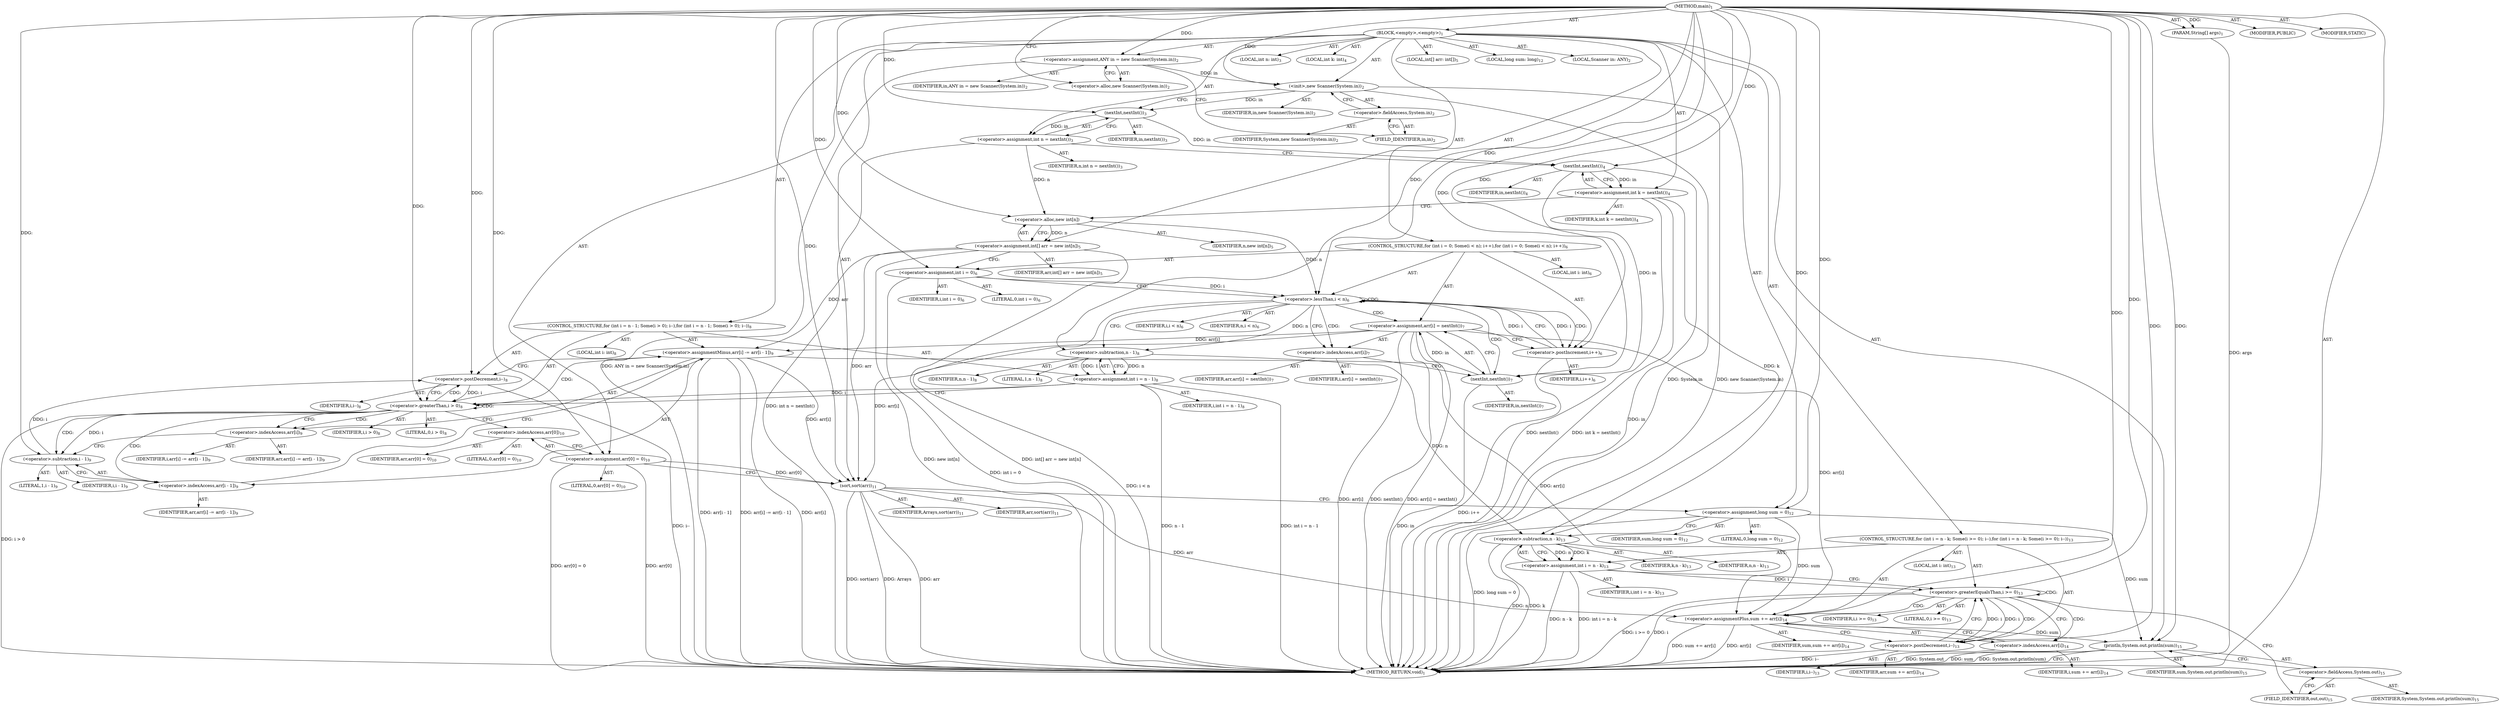 digraph "main" {  
"19" [label = <(METHOD,main)<SUB>1</SUB>> ]
"20" [label = <(PARAM,String[] args)<SUB>1</SUB>> ]
"21" [label = <(BLOCK,&lt;empty&gt;,&lt;empty&gt;)<SUB>1</SUB>> ]
"4" [label = <(LOCAL,Scanner in: ANY)<SUB>2</SUB>> ]
"22" [label = <(&lt;operator&gt;.assignment,ANY in = new Scanner(System.in))<SUB>2</SUB>> ]
"23" [label = <(IDENTIFIER,in,ANY in = new Scanner(System.in))<SUB>2</SUB>> ]
"24" [label = <(&lt;operator&gt;.alloc,new Scanner(System.in))<SUB>2</SUB>> ]
"25" [label = <(&lt;init&gt;,new Scanner(System.in))<SUB>2</SUB>> ]
"3" [label = <(IDENTIFIER,in,new Scanner(System.in))<SUB>2</SUB>> ]
"26" [label = <(&lt;operator&gt;.fieldAccess,System.in)<SUB>2</SUB>> ]
"27" [label = <(IDENTIFIER,System,new Scanner(System.in))<SUB>2</SUB>> ]
"28" [label = <(FIELD_IDENTIFIER,in,in)<SUB>2</SUB>> ]
"29" [label = <(LOCAL,int n: int)<SUB>3</SUB>> ]
"30" [label = <(&lt;operator&gt;.assignment,int n = nextInt())<SUB>3</SUB>> ]
"31" [label = <(IDENTIFIER,n,int n = nextInt())<SUB>3</SUB>> ]
"32" [label = <(nextInt,nextInt())<SUB>3</SUB>> ]
"33" [label = <(IDENTIFIER,in,nextInt())<SUB>3</SUB>> ]
"34" [label = <(LOCAL,int k: int)<SUB>4</SUB>> ]
"35" [label = <(&lt;operator&gt;.assignment,int k = nextInt())<SUB>4</SUB>> ]
"36" [label = <(IDENTIFIER,k,int k = nextInt())<SUB>4</SUB>> ]
"37" [label = <(nextInt,nextInt())<SUB>4</SUB>> ]
"38" [label = <(IDENTIFIER,in,nextInt())<SUB>4</SUB>> ]
"39" [label = <(LOCAL,int[] arr: int[])<SUB>5</SUB>> ]
"40" [label = <(&lt;operator&gt;.assignment,int[] arr = new int[n])<SUB>5</SUB>> ]
"41" [label = <(IDENTIFIER,arr,int[] arr = new int[n])<SUB>5</SUB>> ]
"42" [label = <(&lt;operator&gt;.alloc,new int[n])> ]
"43" [label = <(IDENTIFIER,n,new int[n])<SUB>5</SUB>> ]
"44" [label = <(CONTROL_STRUCTURE,for (int i = 0; Some(i &lt; n); i++),for (int i = 0; Some(i &lt; n); i++))<SUB>6</SUB>> ]
"45" [label = <(LOCAL,int i: int)<SUB>6</SUB>> ]
"46" [label = <(&lt;operator&gt;.assignment,int i = 0)<SUB>6</SUB>> ]
"47" [label = <(IDENTIFIER,i,int i = 0)<SUB>6</SUB>> ]
"48" [label = <(LITERAL,0,int i = 0)<SUB>6</SUB>> ]
"49" [label = <(&lt;operator&gt;.lessThan,i &lt; n)<SUB>6</SUB>> ]
"50" [label = <(IDENTIFIER,i,i &lt; n)<SUB>6</SUB>> ]
"51" [label = <(IDENTIFIER,n,i &lt; n)<SUB>6</SUB>> ]
"52" [label = <(&lt;operator&gt;.postIncrement,i++)<SUB>6</SUB>> ]
"53" [label = <(IDENTIFIER,i,i++)<SUB>6</SUB>> ]
"54" [label = <(&lt;operator&gt;.assignment,arr[i] = nextInt())<SUB>7</SUB>> ]
"55" [label = <(&lt;operator&gt;.indexAccess,arr[i])<SUB>7</SUB>> ]
"56" [label = <(IDENTIFIER,arr,arr[i] = nextInt())<SUB>7</SUB>> ]
"57" [label = <(IDENTIFIER,i,arr[i] = nextInt())<SUB>7</SUB>> ]
"58" [label = <(nextInt,nextInt())<SUB>7</SUB>> ]
"59" [label = <(IDENTIFIER,in,nextInt())<SUB>7</SUB>> ]
"60" [label = <(CONTROL_STRUCTURE,for (int i = n - 1; Some(i &gt; 0); i--),for (int i = n - 1; Some(i &gt; 0); i--))<SUB>8</SUB>> ]
"61" [label = <(LOCAL,int i: int)<SUB>8</SUB>> ]
"62" [label = <(&lt;operator&gt;.assignment,int i = n - 1)<SUB>8</SUB>> ]
"63" [label = <(IDENTIFIER,i,int i = n - 1)<SUB>8</SUB>> ]
"64" [label = <(&lt;operator&gt;.subtraction,n - 1)<SUB>8</SUB>> ]
"65" [label = <(IDENTIFIER,n,n - 1)<SUB>8</SUB>> ]
"66" [label = <(LITERAL,1,n - 1)<SUB>8</SUB>> ]
"67" [label = <(&lt;operator&gt;.greaterThan,i &gt; 0)<SUB>8</SUB>> ]
"68" [label = <(IDENTIFIER,i,i &gt; 0)<SUB>8</SUB>> ]
"69" [label = <(LITERAL,0,i &gt; 0)<SUB>8</SUB>> ]
"70" [label = <(&lt;operator&gt;.postDecrement,i--)<SUB>8</SUB>> ]
"71" [label = <(IDENTIFIER,i,i--)<SUB>8</SUB>> ]
"72" [label = <(&lt;operator&gt;.assignmentMinus,arr[i] -= arr[i - 1])<SUB>9</SUB>> ]
"73" [label = <(&lt;operator&gt;.indexAccess,arr[i])<SUB>9</SUB>> ]
"74" [label = <(IDENTIFIER,arr,arr[i] -= arr[i - 1])<SUB>9</SUB>> ]
"75" [label = <(IDENTIFIER,i,arr[i] -= arr[i - 1])<SUB>9</SUB>> ]
"76" [label = <(&lt;operator&gt;.indexAccess,arr[i - 1])<SUB>9</SUB>> ]
"77" [label = <(IDENTIFIER,arr,arr[i] -= arr[i - 1])<SUB>9</SUB>> ]
"78" [label = <(&lt;operator&gt;.subtraction,i - 1)<SUB>9</SUB>> ]
"79" [label = <(IDENTIFIER,i,i - 1)<SUB>9</SUB>> ]
"80" [label = <(LITERAL,1,i - 1)<SUB>9</SUB>> ]
"81" [label = <(&lt;operator&gt;.assignment,arr[0] = 0)<SUB>10</SUB>> ]
"82" [label = <(&lt;operator&gt;.indexAccess,arr[0])<SUB>10</SUB>> ]
"83" [label = <(IDENTIFIER,arr,arr[0] = 0)<SUB>10</SUB>> ]
"84" [label = <(LITERAL,0,arr[0] = 0)<SUB>10</SUB>> ]
"85" [label = <(LITERAL,0,arr[0] = 0)<SUB>10</SUB>> ]
"86" [label = <(sort,sort(arr))<SUB>11</SUB>> ]
"87" [label = <(IDENTIFIER,Arrays,sort(arr))<SUB>11</SUB>> ]
"88" [label = <(IDENTIFIER,arr,sort(arr))<SUB>11</SUB>> ]
"89" [label = <(LOCAL,long sum: long)<SUB>12</SUB>> ]
"90" [label = <(&lt;operator&gt;.assignment,long sum = 0)<SUB>12</SUB>> ]
"91" [label = <(IDENTIFIER,sum,long sum = 0)<SUB>12</SUB>> ]
"92" [label = <(LITERAL,0,long sum = 0)<SUB>12</SUB>> ]
"93" [label = <(CONTROL_STRUCTURE,for (int i = n - k; Some(i &gt;= 0); i--),for (int i = n - k; Some(i &gt;= 0); i--))<SUB>13</SUB>> ]
"94" [label = <(LOCAL,int i: int)<SUB>13</SUB>> ]
"95" [label = <(&lt;operator&gt;.assignment,int i = n - k)<SUB>13</SUB>> ]
"96" [label = <(IDENTIFIER,i,int i = n - k)<SUB>13</SUB>> ]
"97" [label = <(&lt;operator&gt;.subtraction,n - k)<SUB>13</SUB>> ]
"98" [label = <(IDENTIFIER,n,n - k)<SUB>13</SUB>> ]
"99" [label = <(IDENTIFIER,k,n - k)<SUB>13</SUB>> ]
"100" [label = <(&lt;operator&gt;.greaterEqualsThan,i &gt;= 0)<SUB>13</SUB>> ]
"101" [label = <(IDENTIFIER,i,i &gt;= 0)<SUB>13</SUB>> ]
"102" [label = <(LITERAL,0,i &gt;= 0)<SUB>13</SUB>> ]
"103" [label = <(&lt;operator&gt;.postDecrement,i--)<SUB>13</SUB>> ]
"104" [label = <(IDENTIFIER,i,i--)<SUB>13</SUB>> ]
"105" [label = <(&lt;operator&gt;.assignmentPlus,sum += arr[i])<SUB>14</SUB>> ]
"106" [label = <(IDENTIFIER,sum,sum += arr[i])<SUB>14</SUB>> ]
"107" [label = <(&lt;operator&gt;.indexAccess,arr[i])<SUB>14</SUB>> ]
"108" [label = <(IDENTIFIER,arr,sum += arr[i])<SUB>14</SUB>> ]
"109" [label = <(IDENTIFIER,i,sum += arr[i])<SUB>14</SUB>> ]
"110" [label = <(println,System.out.println(sum))<SUB>15</SUB>> ]
"111" [label = <(&lt;operator&gt;.fieldAccess,System.out)<SUB>15</SUB>> ]
"112" [label = <(IDENTIFIER,System,System.out.println(sum))<SUB>15</SUB>> ]
"113" [label = <(FIELD_IDENTIFIER,out,out)<SUB>15</SUB>> ]
"114" [label = <(IDENTIFIER,sum,System.out.println(sum))<SUB>15</SUB>> ]
"115" [label = <(MODIFIER,PUBLIC)> ]
"116" [label = <(MODIFIER,STATIC)> ]
"117" [label = <(METHOD_RETURN,void)<SUB>1</SUB>> ]
  "19" -> "20"  [ label = "AST: "] 
  "19" -> "21"  [ label = "AST: "] 
  "19" -> "115"  [ label = "AST: "] 
  "19" -> "116"  [ label = "AST: "] 
  "19" -> "117"  [ label = "AST: "] 
  "21" -> "4"  [ label = "AST: "] 
  "21" -> "22"  [ label = "AST: "] 
  "21" -> "25"  [ label = "AST: "] 
  "21" -> "29"  [ label = "AST: "] 
  "21" -> "30"  [ label = "AST: "] 
  "21" -> "34"  [ label = "AST: "] 
  "21" -> "35"  [ label = "AST: "] 
  "21" -> "39"  [ label = "AST: "] 
  "21" -> "40"  [ label = "AST: "] 
  "21" -> "44"  [ label = "AST: "] 
  "21" -> "60"  [ label = "AST: "] 
  "21" -> "81"  [ label = "AST: "] 
  "21" -> "86"  [ label = "AST: "] 
  "21" -> "89"  [ label = "AST: "] 
  "21" -> "90"  [ label = "AST: "] 
  "21" -> "93"  [ label = "AST: "] 
  "21" -> "110"  [ label = "AST: "] 
  "22" -> "23"  [ label = "AST: "] 
  "22" -> "24"  [ label = "AST: "] 
  "25" -> "3"  [ label = "AST: "] 
  "25" -> "26"  [ label = "AST: "] 
  "26" -> "27"  [ label = "AST: "] 
  "26" -> "28"  [ label = "AST: "] 
  "30" -> "31"  [ label = "AST: "] 
  "30" -> "32"  [ label = "AST: "] 
  "32" -> "33"  [ label = "AST: "] 
  "35" -> "36"  [ label = "AST: "] 
  "35" -> "37"  [ label = "AST: "] 
  "37" -> "38"  [ label = "AST: "] 
  "40" -> "41"  [ label = "AST: "] 
  "40" -> "42"  [ label = "AST: "] 
  "42" -> "43"  [ label = "AST: "] 
  "44" -> "45"  [ label = "AST: "] 
  "44" -> "46"  [ label = "AST: "] 
  "44" -> "49"  [ label = "AST: "] 
  "44" -> "52"  [ label = "AST: "] 
  "44" -> "54"  [ label = "AST: "] 
  "46" -> "47"  [ label = "AST: "] 
  "46" -> "48"  [ label = "AST: "] 
  "49" -> "50"  [ label = "AST: "] 
  "49" -> "51"  [ label = "AST: "] 
  "52" -> "53"  [ label = "AST: "] 
  "54" -> "55"  [ label = "AST: "] 
  "54" -> "58"  [ label = "AST: "] 
  "55" -> "56"  [ label = "AST: "] 
  "55" -> "57"  [ label = "AST: "] 
  "58" -> "59"  [ label = "AST: "] 
  "60" -> "61"  [ label = "AST: "] 
  "60" -> "62"  [ label = "AST: "] 
  "60" -> "67"  [ label = "AST: "] 
  "60" -> "70"  [ label = "AST: "] 
  "60" -> "72"  [ label = "AST: "] 
  "62" -> "63"  [ label = "AST: "] 
  "62" -> "64"  [ label = "AST: "] 
  "64" -> "65"  [ label = "AST: "] 
  "64" -> "66"  [ label = "AST: "] 
  "67" -> "68"  [ label = "AST: "] 
  "67" -> "69"  [ label = "AST: "] 
  "70" -> "71"  [ label = "AST: "] 
  "72" -> "73"  [ label = "AST: "] 
  "72" -> "76"  [ label = "AST: "] 
  "73" -> "74"  [ label = "AST: "] 
  "73" -> "75"  [ label = "AST: "] 
  "76" -> "77"  [ label = "AST: "] 
  "76" -> "78"  [ label = "AST: "] 
  "78" -> "79"  [ label = "AST: "] 
  "78" -> "80"  [ label = "AST: "] 
  "81" -> "82"  [ label = "AST: "] 
  "81" -> "85"  [ label = "AST: "] 
  "82" -> "83"  [ label = "AST: "] 
  "82" -> "84"  [ label = "AST: "] 
  "86" -> "87"  [ label = "AST: "] 
  "86" -> "88"  [ label = "AST: "] 
  "90" -> "91"  [ label = "AST: "] 
  "90" -> "92"  [ label = "AST: "] 
  "93" -> "94"  [ label = "AST: "] 
  "93" -> "95"  [ label = "AST: "] 
  "93" -> "100"  [ label = "AST: "] 
  "93" -> "103"  [ label = "AST: "] 
  "93" -> "105"  [ label = "AST: "] 
  "95" -> "96"  [ label = "AST: "] 
  "95" -> "97"  [ label = "AST: "] 
  "97" -> "98"  [ label = "AST: "] 
  "97" -> "99"  [ label = "AST: "] 
  "100" -> "101"  [ label = "AST: "] 
  "100" -> "102"  [ label = "AST: "] 
  "103" -> "104"  [ label = "AST: "] 
  "105" -> "106"  [ label = "AST: "] 
  "105" -> "107"  [ label = "AST: "] 
  "107" -> "108"  [ label = "AST: "] 
  "107" -> "109"  [ label = "AST: "] 
  "110" -> "111"  [ label = "AST: "] 
  "110" -> "114"  [ label = "AST: "] 
  "111" -> "112"  [ label = "AST: "] 
  "111" -> "113"  [ label = "AST: "] 
  "22" -> "28"  [ label = "CFG: "] 
  "25" -> "32"  [ label = "CFG: "] 
  "30" -> "37"  [ label = "CFG: "] 
  "35" -> "42"  [ label = "CFG: "] 
  "40" -> "46"  [ label = "CFG: "] 
  "81" -> "86"  [ label = "CFG: "] 
  "86" -> "90"  [ label = "CFG: "] 
  "90" -> "97"  [ label = "CFG: "] 
  "110" -> "117"  [ label = "CFG: "] 
  "24" -> "22"  [ label = "CFG: "] 
  "26" -> "25"  [ label = "CFG: "] 
  "32" -> "30"  [ label = "CFG: "] 
  "37" -> "35"  [ label = "CFG: "] 
  "42" -> "40"  [ label = "CFG: "] 
  "46" -> "49"  [ label = "CFG: "] 
  "49" -> "55"  [ label = "CFG: "] 
  "49" -> "64"  [ label = "CFG: "] 
  "52" -> "49"  [ label = "CFG: "] 
  "54" -> "52"  [ label = "CFG: "] 
  "62" -> "67"  [ label = "CFG: "] 
  "67" -> "73"  [ label = "CFG: "] 
  "67" -> "82"  [ label = "CFG: "] 
  "70" -> "67"  [ label = "CFG: "] 
  "72" -> "70"  [ label = "CFG: "] 
  "82" -> "81"  [ label = "CFG: "] 
  "95" -> "100"  [ label = "CFG: "] 
  "100" -> "107"  [ label = "CFG: "] 
  "100" -> "113"  [ label = "CFG: "] 
  "103" -> "100"  [ label = "CFG: "] 
  "105" -> "103"  [ label = "CFG: "] 
  "111" -> "110"  [ label = "CFG: "] 
  "28" -> "26"  [ label = "CFG: "] 
  "55" -> "58"  [ label = "CFG: "] 
  "58" -> "54"  [ label = "CFG: "] 
  "64" -> "62"  [ label = "CFG: "] 
  "73" -> "78"  [ label = "CFG: "] 
  "76" -> "72"  [ label = "CFG: "] 
  "97" -> "95"  [ label = "CFG: "] 
  "107" -> "105"  [ label = "CFG: "] 
  "113" -> "111"  [ label = "CFG: "] 
  "78" -> "76"  [ label = "CFG: "] 
  "19" -> "24"  [ label = "CFG: "] 
  "20" -> "117"  [ label = "DDG: args"] 
  "22" -> "117"  [ label = "DDG: ANY in = new Scanner(System.in)"] 
  "25" -> "117"  [ label = "DDG: System.in"] 
  "25" -> "117"  [ label = "DDG: new Scanner(System.in)"] 
  "30" -> "117"  [ label = "DDG: int n = nextInt()"] 
  "37" -> "117"  [ label = "DDG: in"] 
  "35" -> "117"  [ label = "DDG: nextInt()"] 
  "35" -> "117"  [ label = "DDG: int k = nextInt()"] 
  "40" -> "117"  [ label = "DDG: new int[n]"] 
  "40" -> "117"  [ label = "DDG: int[] arr = new int[n]"] 
  "46" -> "117"  [ label = "DDG: int i = 0"] 
  "49" -> "117"  [ label = "DDG: i &lt; n"] 
  "62" -> "117"  [ label = "DDG: n - 1"] 
  "62" -> "117"  [ label = "DDG: int i = n - 1"] 
  "67" -> "117"  [ label = "DDG: i &gt; 0"] 
  "81" -> "117"  [ label = "DDG: arr[0]"] 
  "81" -> "117"  [ label = "DDG: arr[0] = 0"] 
  "86" -> "117"  [ label = "DDG: arr"] 
  "86" -> "117"  [ label = "DDG: sort(arr)"] 
  "90" -> "117"  [ label = "DDG: long sum = 0"] 
  "97" -> "117"  [ label = "DDG: n"] 
  "97" -> "117"  [ label = "DDG: k"] 
  "95" -> "117"  [ label = "DDG: n - k"] 
  "95" -> "117"  [ label = "DDG: int i = n - k"] 
  "100" -> "117"  [ label = "DDG: i"] 
  "100" -> "117"  [ label = "DDG: i &gt;= 0"] 
  "110" -> "117"  [ label = "DDG: System.out"] 
  "110" -> "117"  [ label = "DDG: sum"] 
  "110" -> "117"  [ label = "DDG: System.out.println(sum)"] 
  "105" -> "117"  [ label = "DDG: arr[i]"] 
  "105" -> "117"  [ label = "DDG: sum += arr[i]"] 
  "103" -> "117"  [ label = "DDG: i--"] 
  "72" -> "117"  [ label = "DDG: arr[i]"] 
  "72" -> "117"  [ label = "DDG: arr[i - 1]"] 
  "72" -> "117"  [ label = "DDG: arr[i] -= arr[i - 1]"] 
  "70" -> "117"  [ label = "DDG: i--"] 
  "54" -> "117"  [ label = "DDG: arr[i]"] 
  "58" -> "117"  [ label = "DDG: in"] 
  "54" -> "117"  [ label = "DDG: nextInt()"] 
  "54" -> "117"  [ label = "DDG: arr[i] = nextInt()"] 
  "52" -> "117"  [ label = "DDG: i++"] 
  "86" -> "117"  [ label = "DDG: Arrays"] 
  "19" -> "20"  [ label = "DDG: "] 
  "19" -> "22"  [ label = "DDG: "] 
  "32" -> "30"  [ label = "DDG: in"] 
  "37" -> "35"  [ label = "DDG: in"] 
  "42" -> "40"  [ label = "DDG: n"] 
  "19" -> "81"  [ label = "DDG: "] 
  "19" -> "90"  [ label = "DDG: "] 
  "22" -> "25"  [ label = "DDG: in"] 
  "19" -> "25"  [ label = "DDG: "] 
  "19" -> "46"  [ label = "DDG: "] 
  "58" -> "54"  [ label = "DDG: in"] 
  "64" -> "62"  [ label = "DDG: n"] 
  "64" -> "62"  [ label = "DDG: 1"] 
  "40" -> "72"  [ label = "DDG: arr"] 
  "19" -> "86"  [ label = "DDG: "] 
  "40" -> "86"  [ label = "DDG: arr"] 
  "81" -> "86"  [ label = "DDG: arr[0]"] 
  "72" -> "86"  [ label = "DDG: arr[i]"] 
  "54" -> "86"  [ label = "DDG: arr[i]"] 
  "97" -> "95"  [ label = "DDG: n"] 
  "97" -> "95"  [ label = "DDG: k"] 
  "86" -> "105"  [ label = "DDG: arr"] 
  "72" -> "105"  [ label = "DDG: arr[i]"] 
  "54" -> "105"  [ label = "DDG: arr[i]"] 
  "90" -> "110"  [ label = "DDG: sum"] 
  "105" -> "110"  [ label = "DDG: sum"] 
  "19" -> "110"  [ label = "DDG: "] 
  "25" -> "32"  [ label = "DDG: in"] 
  "19" -> "32"  [ label = "DDG: "] 
  "32" -> "37"  [ label = "DDG: in"] 
  "19" -> "37"  [ label = "DDG: "] 
  "30" -> "42"  [ label = "DDG: n"] 
  "19" -> "42"  [ label = "DDG: "] 
  "46" -> "49"  [ label = "DDG: i"] 
  "52" -> "49"  [ label = "DDG: i"] 
  "19" -> "49"  [ label = "DDG: "] 
  "42" -> "49"  [ label = "DDG: n"] 
  "49" -> "52"  [ label = "DDG: i"] 
  "19" -> "52"  [ label = "DDG: "] 
  "62" -> "67"  [ label = "DDG: i"] 
  "70" -> "67"  [ label = "DDG: i"] 
  "19" -> "67"  [ label = "DDG: "] 
  "78" -> "70"  [ label = "DDG: i"] 
  "19" -> "70"  [ label = "DDG: "] 
  "54" -> "72"  [ label = "DDG: arr[i]"] 
  "95" -> "100"  [ label = "DDG: i"] 
  "103" -> "100"  [ label = "DDG: i"] 
  "19" -> "100"  [ label = "DDG: "] 
  "100" -> "103"  [ label = "DDG: i"] 
  "19" -> "103"  [ label = "DDG: "] 
  "90" -> "105"  [ label = "DDG: sum"] 
  "19" -> "105"  [ label = "DDG: "] 
  "37" -> "58"  [ label = "DDG: in"] 
  "19" -> "58"  [ label = "DDG: "] 
  "49" -> "64"  [ label = "DDG: n"] 
  "19" -> "64"  [ label = "DDG: "] 
  "64" -> "97"  [ label = "DDG: n"] 
  "19" -> "97"  [ label = "DDG: "] 
  "35" -> "97"  [ label = "DDG: k"] 
  "67" -> "78"  [ label = "DDG: i"] 
  "19" -> "78"  [ label = "DDG: "] 
  "49" -> "58"  [ label = "CDG: "] 
  "49" -> "49"  [ label = "CDG: "] 
  "49" -> "52"  [ label = "CDG: "] 
  "49" -> "55"  [ label = "CDG: "] 
  "49" -> "54"  [ label = "CDG: "] 
  "67" -> "73"  [ label = "CDG: "] 
  "67" -> "72"  [ label = "CDG: "] 
  "67" -> "67"  [ label = "CDG: "] 
  "67" -> "70"  [ label = "CDG: "] 
  "67" -> "76"  [ label = "CDG: "] 
  "67" -> "78"  [ label = "CDG: "] 
  "100" -> "107"  [ label = "CDG: "] 
  "100" -> "105"  [ label = "CDG: "] 
  "100" -> "100"  [ label = "CDG: "] 
  "100" -> "103"  [ label = "CDG: "] 
}
